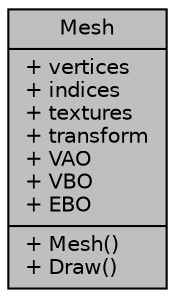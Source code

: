 digraph "Mesh"
{
 // LATEX_PDF_SIZE
  edge [fontname="Helvetica",fontsize="10",labelfontname="Helvetica",labelfontsize="10"];
  node [fontname="Helvetica",fontsize="10",shape=record];
  Node1 [label="{Mesh\n|+ vertices\l+ indices\l+ textures\l+ transform\l+ VAO\l+ VBO\l+ EBO\l|+ Mesh()\l+ Draw()\l}",height=0.2,width=0.4,color="black", fillcolor="grey75", style="filled", fontcolor="black",tooltip="A class that uses mesh data to setup and draw all the meshes that a model is made of."];
}
